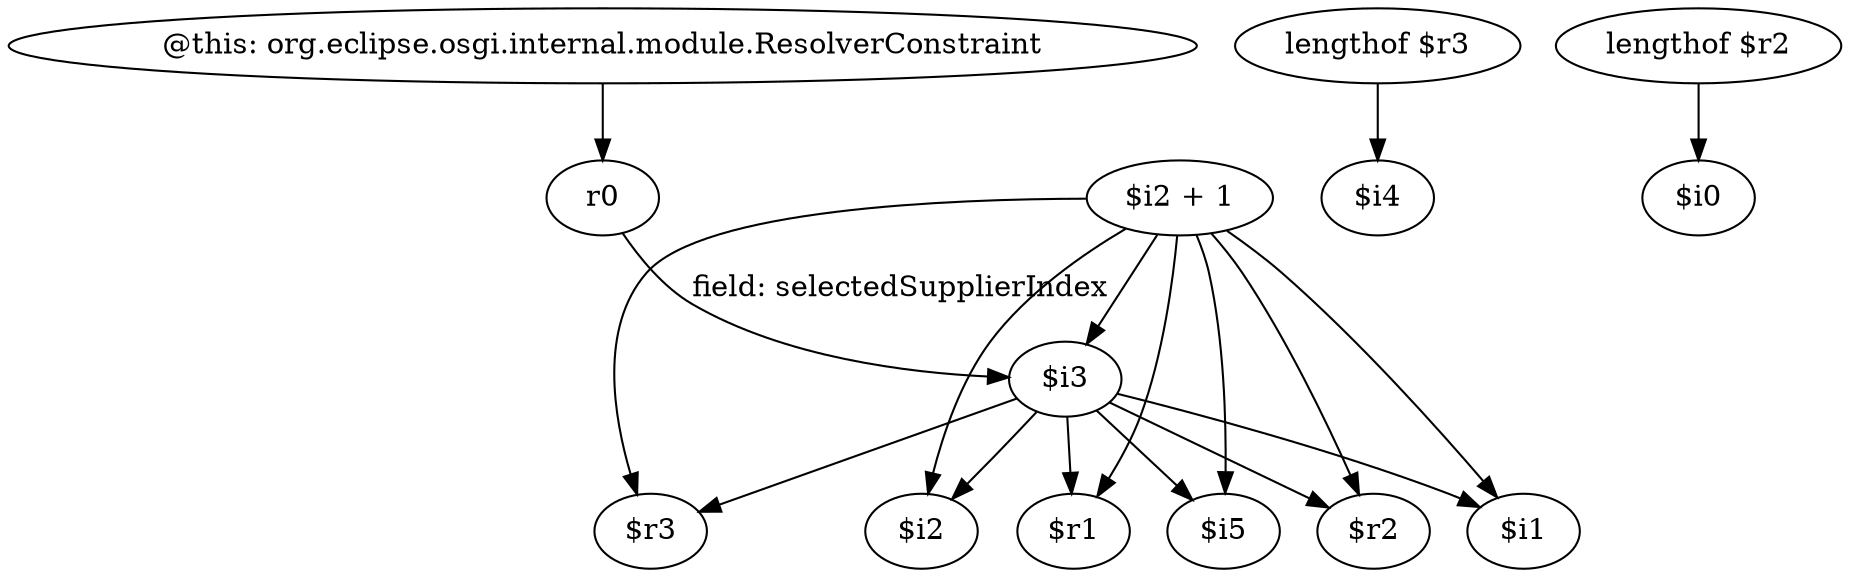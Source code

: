 digraph g {
0[label="$i2 + 1"]
1[label="$r1"]
0->1[label=""]
2[label="$r2"]
0->2[label=""]
3[label="lengthof $r3"]
4[label="$i4"]
3->4[label=""]
5[label="@this: org.eclipse.osgi.internal.module.ResolverConstraint"]
6[label="r0"]
5->6[label=""]
7[label="lengthof $r2"]
8[label="$i0"]
7->8[label=""]
9[label="$i1"]
0->9[label=""]
10[label="$i3"]
11[label="$r3"]
10->11[label=""]
10->1[label=""]
12[label="$i2"]
10->12[label=""]
0->11[label=""]
0->12[label=""]
0->10[label=""]
10->9[label=""]
6->10[label="field: selectedSupplierIndex"]
10->2[label=""]
13[label="$i5"]
10->13[label=""]
0->13[label=""]
}